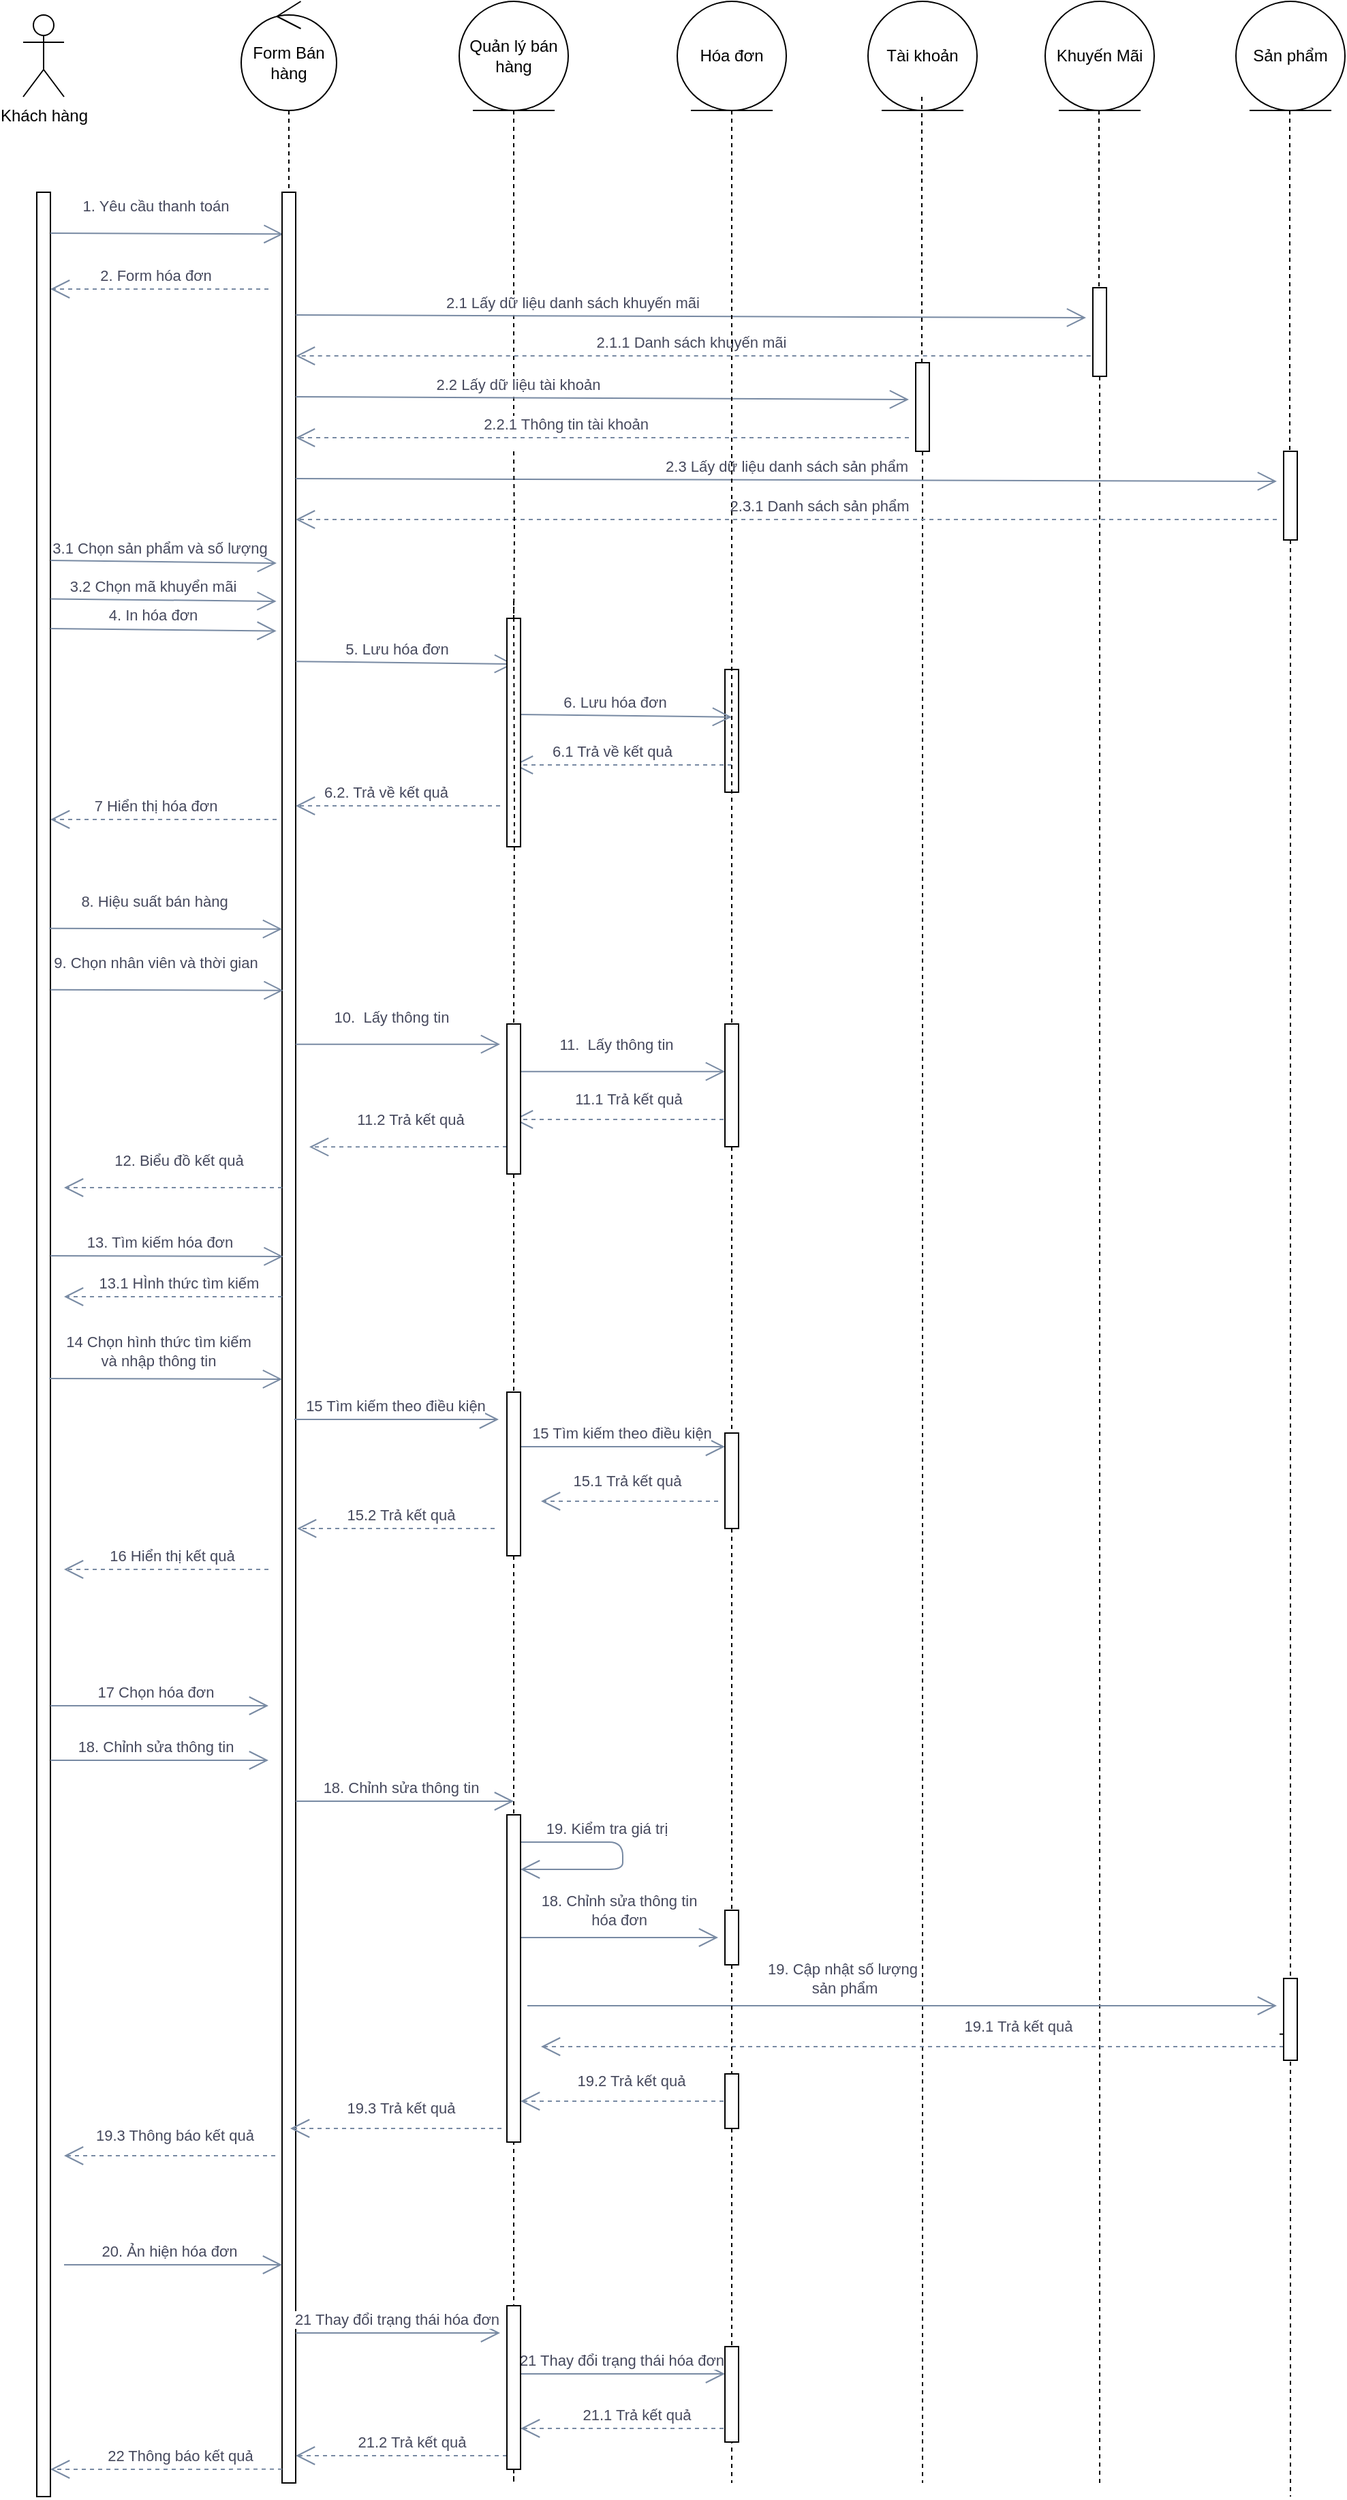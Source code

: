 <mxfile version="13.9.9" type="device"><diagram id="hi2qwzMu44u6_EJo7In6" name="Trang-1"><mxGraphModel dx="923" dy="426" grid="1" gridSize="10" guides="1" tooltips="1" connect="1" arrows="1" fold="1" page="1" pageScale="1" pageWidth="827" pageHeight="1169" math="0" shadow="0"><root><mxCell id="0"/><mxCell id="1" parent="0"/><mxCell id="gfVYsiPjLUf21q-Jl1v9-204" style="edgeStyle=orthogonalEdgeStyle;rounded=0;orthogonalLoop=1;jettySize=auto;html=1;dashed=1;endArrow=none;endFill=0;" parent="1" source="QQlUh_SUwAoSOgjU6JW6-116" edge="1"><mxGeometry relative="1" as="geometry"><mxPoint x="660" y="1880" as="targetPoint"/><mxPoint x="660" y="140" as="sourcePoint"/></mxGeometry></mxCell><mxCell id="gfVYsiPjLUf21q-Jl1v9-175" value="Khách hàng" style="shape=umlActor;verticalLabelPosition=bottom;verticalAlign=top;html=1;" parent="1" vertex="1"><mxGeometry x="140" y="70" width="30" height="60" as="geometry"/></mxCell><mxCell id="gfVYsiPjLUf21q-Jl1v9-176" value="Form Bán hàng" style="ellipse;shape=umlControl;whiteSpace=wrap;html=1;" parent="1" vertex="1"><mxGeometry x="300" y="60" width="70" height="80" as="geometry"/></mxCell><mxCell id="gfVYsiPjLUf21q-Jl1v9-177" value="Hóa đơn" style="ellipse;shape=umlEntity;whiteSpace=wrap;html=1;" parent="1" vertex="1"><mxGeometry x="620" y="60" width="80" height="80" as="geometry"/></mxCell><mxCell id="gfVYsiPjLUf21q-Jl1v9-183" style="edgeStyle=orthogonalEdgeStyle;rounded=0;orthogonalLoop=1;jettySize=auto;html=1;dashed=1;endArrow=none;endFill=0;" parent="1" edge="1"><mxGeometry relative="1" as="geometry"><mxPoint x="500" y="1550" as="targetPoint"/><mxPoint x="500" y="1810" as="sourcePoint"/><Array as="points"><mxPoint x="500" y="1880"/></Array></mxGeometry></mxCell><mxCell id="gfVYsiPjLUf21q-Jl1v9-178" value="Quản lý bán hàng" style="ellipse;shape=umlEntity;whiteSpace=wrap;html=1;" parent="1" vertex="1"><mxGeometry x="460" y="60" width="80" height="80" as="geometry"/></mxCell><mxCell id="gfVYsiPjLUf21q-Jl1v9-179" value="" style="html=1;points=[];perimeter=orthogonalPerimeter;" parent="1" vertex="1"><mxGeometry x="150" y="200" width="10" height="1690" as="geometry"/></mxCell><mxCell id="gfVYsiPjLUf21q-Jl1v9-185" value="" style="endArrow=open;endFill=1;endSize=12;html=1;strokeColor=#788AA3;fillColor=#B2C9AB;fontColor=#46495D;entryX=0.081;entryY=0.001;entryDx=0;entryDy=0;entryPerimeter=0;" parent="1" edge="1"><mxGeometry width="160" relative="1" as="geometry"><mxPoint x="160" y="230" as="sourcePoint"/><mxPoint x="330.81" y="230.69" as="targetPoint"/></mxGeometry></mxCell><mxCell id="gfVYsiPjLUf21q-Jl1v9-186" value="1. Yêu cầu thanh toán" style="edgeLabel;html=1;align=center;verticalAlign=middle;resizable=0;points=[];fontColor=#46495D;" parent="gfVYsiPjLUf21q-Jl1v9-185" vertex="1" connectable="0"><mxGeometry x="-0.384" y="-3" relative="1" as="geometry"><mxPoint x="24.17" y="-23" as="offset"/></mxGeometry></mxCell><mxCell id="gfVYsiPjLUf21q-Jl1v9-187" value="" style="html=1;points=[];perimeter=orthogonalPerimeter;" parent="1" vertex="1"><mxGeometry x="330" y="200" width="10" height="1680" as="geometry"/></mxCell><mxCell id="gfVYsiPjLUf21q-Jl1v9-188" style="edgeStyle=orthogonalEdgeStyle;rounded=0;orthogonalLoop=1;jettySize=auto;html=1;dashed=1;endArrow=none;endFill=0;" parent="1" source="gfVYsiPjLUf21q-Jl1v9-176" target="gfVYsiPjLUf21q-Jl1v9-187" edge="1"><mxGeometry relative="1" as="geometry"><mxPoint x="335" y="670" as="targetPoint"/><mxPoint x="335" y="140" as="sourcePoint"/></mxGeometry></mxCell><mxCell id="gfVYsiPjLUf21q-Jl1v9-196" style="edgeStyle=orthogonalEdgeStyle;rounded=0;orthogonalLoop=1;jettySize=auto;html=1;dashed=1;endArrow=none;endFill=0;" parent="1" source="gfVYsiPjLUf21q-Jl1v9-178" edge="1"><mxGeometry relative="1" as="geometry"><mxPoint x="500" y="375" as="targetPoint"/><mxPoint x="500" y="140" as="sourcePoint"/></mxGeometry></mxCell><mxCell id="gfVYsiPjLUf21q-Jl1v9-203" value="" style="html=1;points=[];perimeter=orthogonalPerimeter;" parent="1" vertex="1"><mxGeometry x="655" y="550" width="10" height="90" as="geometry"/></mxCell><mxCell id="oH4-0hyNph4GTOeG5NeX-1" value="" style="endArrow=open;endFill=1;endSize=12;html=1;strokeColor=#788AA3;fillColor=#B2C9AB;fontColor=#46495D;entryX=0.081;entryY=0.001;entryDx=0;entryDy=0;entryPerimeter=0;" parent="1" edge="1"><mxGeometry width="160" relative="1" as="geometry"><mxPoint x="159.19" y="739.85" as="sourcePoint"/><mxPoint x="330.0" y="740.34" as="targetPoint"/></mxGeometry></mxCell><mxCell id="oH4-0hyNph4GTOeG5NeX-2" value="8. Hiệu suất bán hàng" style="edgeLabel;html=1;align=center;verticalAlign=middle;resizable=0;points=[];fontColor=#46495D;" parent="oH4-0hyNph4GTOeG5NeX-1" vertex="1" connectable="0"><mxGeometry x="-0.384" y="-3" relative="1" as="geometry"><mxPoint x="24.17" y="-23" as="offset"/></mxGeometry></mxCell><mxCell id="oH4-0hyNph4GTOeG5NeX-3" value="" style="endArrow=open;endFill=1;endSize=12;html=1;strokeColor=#788AA3;fillColor=#B2C9AB;fontColor=#46495D;entryX=0.081;entryY=0.001;entryDx=0;entryDy=0;entryPerimeter=0;" parent="1" edge="1"><mxGeometry width="160" relative="1" as="geometry"><mxPoint x="160.0" y="784.85" as="sourcePoint"/><mxPoint x="330.81" y="785.34" as="targetPoint"/></mxGeometry></mxCell><mxCell id="oH4-0hyNph4GTOeG5NeX-4" value="9. Chọn nhân viên và thời gian" style="edgeLabel;html=1;align=center;verticalAlign=middle;resizable=0;points=[];fontColor=#46495D;" parent="oH4-0hyNph4GTOeG5NeX-3" vertex="1" connectable="0"><mxGeometry x="-0.384" y="-3" relative="1" as="geometry"><mxPoint x="24.17" y="-23" as="offset"/></mxGeometry></mxCell><mxCell id="oH4-0hyNph4GTOeG5NeX-5" value="" style="endArrow=open;endFill=1;endSize=12;html=1;strokeColor=#788AA3;fillColor=#B2C9AB;fontColor=#46495D;" parent="1" edge="1"><mxGeometry width="160" relative="1" as="geometry"><mxPoint x="340" y="824.85" as="sourcePoint"/><mxPoint x="490" y="824.85" as="targetPoint"/></mxGeometry></mxCell><mxCell id="oH4-0hyNph4GTOeG5NeX-6" value="10.&amp;nbsp; Lấy thông tin" style="edgeLabel;html=1;align=center;verticalAlign=middle;resizable=0;points=[];fontColor=#46495D;" parent="oH4-0hyNph4GTOeG5NeX-5" vertex="1" connectable="0"><mxGeometry x="-0.384" y="-3" relative="1" as="geometry"><mxPoint x="24.17" y="-23" as="offset"/></mxGeometry></mxCell><mxCell id="oH4-0hyNph4GTOeG5NeX-7" value="" style="endArrow=open;endFill=1;endSize=12;html=1;strokeColor=#788AA3;fillColor=#B2C9AB;fontColor=#46495D;" parent="1" edge="1"><mxGeometry width="160" relative="1" as="geometry"><mxPoint x="505" y="844.85" as="sourcePoint"/><mxPoint x="655" y="844.85" as="targetPoint"/></mxGeometry></mxCell><mxCell id="oH4-0hyNph4GTOeG5NeX-8" value="11.&amp;nbsp; Lấy thông tin" style="edgeLabel;html=1;align=center;verticalAlign=middle;resizable=0;points=[];fontColor=#46495D;" parent="oH4-0hyNph4GTOeG5NeX-7" vertex="1" connectable="0"><mxGeometry x="-0.384" y="-3" relative="1" as="geometry"><mxPoint x="24.17" y="-23" as="offset"/></mxGeometry></mxCell><mxCell id="oH4-0hyNph4GTOeG5NeX-9" value="" style="endArrow=open;endFill=1;endSize=12;html=1;strokeColor=#788AA3;fillColor=#B2C9AB;fontColor=#46495D;dashed=1;" parent="1" edge="1"><mxGeometry width="160" relative="1" as="geometry"><mxPoint x="660" y="880" as="sourcePoint"/><mxPoint x="500" y="880" as="targetPoint"/></mxGeometry></mxCell><mxCell id="oH4-0hyNph4GTOeG5NeX-10" value="11.1 Trả kết quả" style="edgeLabel;html=1;align=center;verticalAlign=middle;resizable=0;points=[];fontColor=#46495D;" parent="oH4-0hyNph4GTOeG5NeX-9" vertex="1" connectable="0"><mxGeometry x="-0.384" y="-3" relative="1" as="geometry"><mxPoint x="-27" y="-12" as="offset"/></mxGeometry></mxCell><mxCell id="oH4-0hyNph4GTOeG5NeX-11" value="" style="endArrow=open;endFill=1;endSize=12;html=1;strokeColor=#788AA3;fillColor=#B2C9AB;fontColor=#46495D;dashed=1;" parent="1" edge="1"><mxGeometry width="160" relative="1" as="geometry"><mxPoint x="495" y="900" as="sourcePoint"/><mxPoint x="350" y="900.15" as="targetPoint"/></mxGeometry></mxCell><mxCell id="oH4-0hyNph4GTOeG5NeX-12" value="11.2 Trả kết quả" style="edgeLabel;html=1;align=center;verticalAlign=middle;resizable=0;points=[];fontColor=#46495D;" parent="oH4-0hyNph4GTOeG5NeX-11" vertex="1" connectable="0"><mxGeometry x="-0.384" y="-3" relative="1" as="geometry"><mxPoint x="-27" y="-17" as="offset"/></mxGeometry></mxCell><mxCell id="oH4-0hyNph4GTOeG5NeX-14" value="" style="endArrow=open;endFill=1;endSize=12;html=1;strokeColor=#788AA3;fillColor=#B2C9AB;fontColor=#46495D;dashed=1;exitX=0;exitY=0.942;exitDx=0;exitDy=0;exitPerimeter=0;" parent="1" edge="1"><mxGeometry width="160" relative="1" as="geometry"><mxPoint x="330" y="930.0" as="sourcePoint"/><mxPoint x="170" y="930" as="targetPoint"/><Array as="points"><mxPoint x="280" y="930.02"/></Array></mxGeometry></mxCell><mxCell id="oH4-0hyNph4GTOeG5NeX-15" value="12. Biểu đồ kết quả" style="edgeLabel;html=1;align=center;verticalAlign=middle;resizable=0;points=[];fontColor=#46495D;" parent="oH4-0hyNph4GTOeG5NeX-14" vertex="1" connectable="0"><mxGeometry x="-0.384" y="-3" relative="1" as="geometry"><mxPoint x="-27" y="-17" as="offset"/></mxGeometry></mxCell><mxCell id="PfAWxtbqiG9H-N2F0jlv-1" value="Tài khoản" style="ellipse;shape=umlEntity;whiteSpace=wrap;html=1;" parent="1" vertex="1"><mxGeometry x="760" y="60" width="80" height="80" as="geometry"/></mxCell><mxCell id="PfAWxtbqiG9H-N2F0jlv-2" style="edgeStyle=orthogonalEdgeStyle;rounded=0;orthogonalLoop=1;jettySize=auto;html=1;dashed=1;endArrow=none;endFill=0;" parent="1" edge="1" source="QQlUh_SUwAoSOgjU6JW6-42"><mxGeometry relative="1" as="geometry"><mxPoint x="800" y="1880" as="targetPoint"/><mxPoint x="799.5" y="130" as="sourcePoint"/></mxGeometry></mxCell><mxCell id="QQlUh_SUwAoSOgjU6JW6-3" value="" style="endArrow=open;endFill=1;endSize=12;html=1;strokeColor=#788AA3;fillColor=#B2C9AB;fontColor=#46495D;dashed=1;" edge="1" parent="1"><mxGeometry width="160" relative="1" as="geometry"><mxPoint x="320" y="271" as="sourcePoint"/><mxPoint x="160" y="271" as="targetPoint"/></mxGeometry></mxCell><mxCell id="QQlUh_SUwAoSOgjU6JW6-4" value="2. Form hóa đơn" style="edgeLabel;html=1;align=center;verticalAlign=middle;resizable=0;points=[];fontColor=#46495D;" vertex="1" connectable="0" parent="QQlUh_SUwAoSOgjU6JW6-3"><mxGeometry x="-0.384" y="-3" relative="1" as="geometry"><mxPoint x="-34.15" y="-7.31" as="offset"/></mxGeometry></mxCell><mxCell id="QQlUh_SUwAoSOgjU6JW6-5" value="" style="endArrow=open;endFill=1;endSize=12;html=1;strokeColor=#788AA3;fillColor=#B2C9AB;fontColor=#46495D;" edge="1" parent="1"><mxGeometry width="160" relative="1" as="geometry"><mxPoint x="160" y="470" as="sourcePoint"/><mxPoint x="326" y="472" as="targetPoint"/></mxGeometry></mxCell><mxCell id="QQlUh_SUwAoSOgjU6JW6-6" value="3.1 Chọn sản phẩm và số lượng" style="edgeLabel;html=1;align=center;verticalAlign=middle;resizable=0;points=[];fontColor=#46495D;" vertex="1" connectable="0" parent="QQlUh_SUwAoSOgjU6JW6-5"><mxGeometry x="-0.384" y="-3" relative="1" as="geometry"><mxPoint x="29.2" y="-13.31" as="offset"/></mxGeometry></mxCell><mxCell id="QQlUh_SUwAoSOgjU6JW6-7" value="" style="endArrow=open;endFill=1;endSize=12;html=1;strokeColor=#788AA3;fillColor=#B2C9AB;fontColor=#46495D;entryX=-0.417;entryY=0.162;entryDx=0;entryDy=0;entryPerimeter=0;" edge="1" parent="1"><mxGeometry width="160" relative="1" as="geometry"><mxPoint x="160" y="498.22" as="sourcePoint"/><mxPoint x="325.83" y="500.0" as="targetPoint"/></mxGeometry></mxCell><mxCell id="QQlUh_SUwAoSOgjU6JW6-8" value="3.2 Chọn mã khuyển mãi" style="edgeLabel;html=1;align=center;verticalAlign=middle;resizable=0;points=[];fontColor=#46495D;" vertex="1" connectable="0" parent="QQlUh_SUwAoSOgjU6JW6-7"><mxGeometry x="-0.384" y="-3" relative="1" as="geometry"><mxPoint x="24.17" y="-13.31" as="offset"/></mxGeometry></mxCell><mxCell id="QQlUh_SUwAoSOgjU6JW6-11" value="Khuyến Mãi" style="ellipse;shape=umlEntity;whiteSpace=wrap;html=1;" vertex="1" parent="1"><mxGeometry x="890" y="60" width="80" height="80" as="geometry"/></mxCell><mxCell id="QQlUh_SUwAoSOgjU6JW6-12" style="edgeStyle=orthogonalEdgeStyle;rounded=0;orthogonalLoop=1;jettySize=auto;html=1;dashed=1;endArrow=none;endFill=0;" edge="1" parent="1" source="QQlUh_SUwAoSOgjU6JW6-46"><mxGeometry relative="1" as="geometry"><mxPoint x="930" y="1880" as="targetPoint"/><mxPoint x="929.5" y="140" as="sourcePoint"/><Array as="points"><mxPoint x="930" y="1562"/></Array></mxGeometry></mxCell><mxCell id="QQlUh_SUwAoSOgjU6JW6-15" value="" style="endArrow=open;endFill=1;endSize=12;html=1;strokeColor=#788AA3;fillColor=#B2C9AB;fontColor=#46495D;" edge="1" parent="1"><mxGeometry width="160" relative="1" as="geometry"><mxPoint x="340" y="290" as="sourcePoint"/><mxPoint x="920" y="292" as="targetPoint"/></mxGeometry></mxCell><mxCell id="QQlUh_SUwAoSOgjU6JW6-16" value="2.1 Lấy dữ liệu danh sách khuyến mãi" style="edgeLabel;html=1;align=center;verticalAlign=middle;resizable=0;points=[];fontColor=#46495D;" vertex="1" connectable="0" parent="QQlUh_SUwAoSOgjU6JW6-15"><mxGeometry x="-0.384" y="-3" relative="1" as="geometry"><mxPoint x="24.17" y="-13.31" as="offset"/></mxGeometry></mxCell><mxCell id="QQlUh_SUwAoSOgjU6JW6-17" value="" style="endArrow=open;endFill=1;endSize=12;html=1;strokeColor=#788AA3;fillColor=#B2C9AB;fontColor=#46495D;" edge="1" parent="1"><mxGeometry width="160" relative="1" as="geometry"><mxPoint x="340" y="350" as="sourcePoint"/><mxPoint x="790" y="352" as="targetPoint"/></mxGeometry></mxCell><mxCell id="QQlUh_SUwAoSOgjU6JW6-18" value="2.2 Lấy dữ liệu tài khoản" style="edgeLabel;html=1;align=center;verticalAlign=middle;resizable=0;points=[];fontColor=#46495D;" vertex="1" connectable="0" parent="QQlUh_SUwAoSOgjU6JW6-17"><mxGeometry x="-0.384" y="-3" relative="1" as="geometry"><mxPoint x="24.17" y="-13.31" as="offset"/></mxGeometry></mxCell><mxCell id="QQlUh_SUwAoSOgjU6JW6-20" value="" style="endArrow=open;endFill=1;endSize=12;html=1;strokeColor=#788AA3;fillColor=#B2C9AB;fontColor=#46495D;dashed=1;" edge="1" parent="1"><mxGeometry width="160" relative="1" as="geometry"><mxPoint x="923.333" y="320" as="sourcePoint"/><mxPoint x="340" y="320" as="targetPoint"/></mxGeometry></mxCell><mxCell id="QQlUh_SUwAoSOgjU6JW6-21" value="2.1.1 Danh sách khuyến mãi" style="edgeLabel;html=1;align=center;verticalAlign=middle;resizable=0;points=[];fontColor=#46495D;" vertex="1" connectable="0" parent="QQlUh_SUwAoSOgjU6JW6-20"><mxGeometry x="-0.384" y="-3" relative="1" as="geometry"><mxPoint x="-114.17" y="-7.31" as="offset"/></mxGeometry></mxCell><mxCell id="QQlUh_SUwAoSOgjU6JW6-22" value="" style="endArrow=open;endFill=1;endSize=12;html=1;strokeColor=#788AA3;fillColor=#B2C9AB;fontColor=#46495D;dashed=1;" edge="1" parent="1"><mxGeometry width="160" relative="1" as="geometry"><mxPoint x="790" y="380" as="sourcePoint"/><mxPoint x="340" y="380" as="targetPoint"/></mxGeometry></mxCell><mxCell id="QQlUh_SUwAoSOgjU6JW6-23" value="2.2.1 Thông tin tài khoản" style="edgeLabel;html=1;align=center;verticalAlign=middle;resizable=0;points=[];fontColor=#46495D;" vertex="1" connectable="0" parent="QQlUh_SUwAoSOgjU6JW6-22"><mxGeometry x="-0.384" y="-3" relative="1" as="geometry"><mxPoint x="-114.17" y="-7.31" as="offset"/></mxGeometry></mxCell><mxCell id="QQlUh_SUwAoSOgjU6JW6-24" value="Sản phẩm" style="ellipse;shape=umlEntity;whiteSpace=wrap;html=1;" vertex="1" parent="1"><mxGeometry x="1030" y="60" width="80" height="80" as="geometry"/></mxCell><mxCell id="QQlUh_SUwAoSOgjU6JW6-25" style="edgeStyle=orthogonalEdgeStyle;rounded=0;orthogonalLoop=1;jettySize=auto;html=1;dashed=1;endArrow=none;endFill=0;" edge="1" parent="1" source="QQlUh_SUwAoSOgjU6JW6-103"><mxGeometry relative="1" as="geometry"><mxPoint x="1060" y="1550.833" as="targetPoint"/><mxPoint x="1069.5" y="140" as="sourcePoint"/><Array as="points"><mxPoint x="1070" y="1551"/></Array></mxGeometry></mxCell><mxCell id="QQlUh_SUwAoSOgjU6JW6-26" value="" style="endArrow=open;endFill=1;endSize=12;html=1;strokeColor=#788AA3;fillColor=#B2C9AB;fontColor=#46495D;" edge="1" parent="1"><mxGeometry width="160" relative="1" as="geometry"><mxPoint x="340" y="410" as="sourcePoint"/><mxPoint x="1060" y="412" as="targetPoint"/></mxGeometry></mxCell><mxCell id="QQlUh_SUwAoSOgjU6JW6-27" value="2.3 Lấy dữ liệu danh sách sản phẩm" style="edgeLabel;html=1;align=center;verticalAlign=middle;resizable=0;points=[];fontColor=#46495D;" vertex="1" connectable="0" parent="QQlUh_SUwAoSOgjU6JW6-26"><mxGeometry x="-0.384" y="-3" relative="1" as="geometry"><mxPoint x="138.01" y="-13.31" as="offset"/></mxGeometry></mxCell><mxCell id="QQlUh_SUwAoSOgjU6JW6-28" value="" style="endArrow=open;endFill=1;endSize=12;html=1;strokeColor=#788AA3;fillColor=#B2C9AB;fontColor=#46495D;dashed=1;" edge="1" parent="1"><mxGeometry width="160" relative="1" as="geometry"><mxPoint x="1060" y="440" as="sourcePoint"/><mxPoint x="340" y="440" as="targetPoint"/></mxGeometry></mxCell><mxCell id="QQlUh_SUwAoSOgjU6JW6-29" value="2.3.1 Danh sách sản phẩm" style="edgeLabel;html=1;align=center;verticalAlign=middle;resizable=0;points=[];fontColor=#46495D;" vertex="1" connectable="0" parent="QQlUh_SUwAoSOgjU6JW6-28"><mxGeometry x="-0.384" y="-3" relative="1" as="geometry"><mxPoint x="-114.17" y="-7.31" as="offset"/></mxGeometry></mxCell><mxCell id="QQlUh_SUwAoSOgjU6JW6-36" value="" style="endArrow=open;endFill=1;endSize=12;html=1;strokeColor=#788AA3;fillColor=#B2C9AB;fontColor=#46495D;entryX=-0.417;entryY=0.162;entryDx=0;entryDy=0;entryPerimeter=0;" edge="1" parent="1"><mxGeometry width="160" relative="1" as="geometry"><mxPoint x="160" y="520" as="sourcePoint"/><mxPoint x="325.83" y="521.78" as="targetPoint"/></mxGeometry></mxCell><mxCell id="QQlUh_SUwAoSOgjU6JW6-37" value="4. In hóa đơn" style="edgeLabel;html=1;align=center;verticalAlign=middle;resizable=0;points=[];fontColor=#46495D;" vertex="1" connectable="0" parent="QQlUh_SUwAoSOgjU6JW6-36"><mxGeometry x="-0.384" y="-3" relative="1" as="geometry"><mxPoint x="24.17" y="-13.31" as="offset"/></mxGeometry></mxCell><mxCell id="QQlUh_SUwAoSOgjU6JW6-38" value="" style="endArrow=open;endFill=1;endSize=12;html=1;strokeColor=#788AA3;fillColor=#B2C9AB;fontColor=#46495D;" edge="1" parent="1"><mxGeometry width="160" relative="1" as="geometry"><mxPoint x="340" y="544.11" as="sourcePoint"/><mxPoint x="500" y="546" as="targetPoint"/></mxGeometry></mxCell><mxCell id="QQlUh_SUwAoSOgjU6JW6-39" value="5. Lưu hóa đơn" style="edgeLabel;html=1;align=center;verticalAlign=middle;resizable=0;points=[];fontColor=#46495D;" vertex="1" connectable="0" parent="QQlUh_SUwAoSOgjU6JW6-38"><mxGeometry x="-0.384" y="-3" relative="1" as="geometry"><mxPoint x="24.17" y="-13.31" as="offset"/></mxGeometry></mxCell><mxCell id="QQlUh_SUwAoSOgjU6JW6-40" value="" style="endArrow=open;endFill=1;endSize=12;html=1;strokeColor=#788AA3;fillColor=#B2C9AB;fontColor=#46495D;" edge="1" parent="1"><mxGeometry width="160" relative="1" as="geometry"><mxPoint x="500" y="583" as="sourcePoint"/><mxPoint x="660" y="584.89" as="targetPoint"/></mxGeometry></mxCell><mxCell id="QQlUh_SUwAoSOgjU6JW6-41" value="6. Lưu hóa đơn" style="edgeLabel;html=1;align=center;verticalAlign=middle;resizable=0;points=[];fontColor=#46495D;" vertex="1" connectable="0" parent="QQlUh_SUwAoSOgjU6JW6-40"><mxGeometry x="-0.384" y="-3" relative="1" as="geometry"><mxPoint x="24.17" y="-13.31" as="offset"/></mxGeometry></mxCell><mxCell id="QQlUh_SUwAoSOgjU6JW6-43" value="" style="html=1;points=[];perimeter=orthogonalPerimeter;" vertex="1" parent="1"><mxGeometry x="1065" y="390" width="10" height="65" as="geometry"/></mxCell><mxCell id="QQlUh_SUwAoSOgjU6JW6-44" style="edgeStyle=orthogonalEdgeStyle;rounded=0;orthogonalLoop=1;jettySize=auto;html=1;dashed=1;endArrow=none;endFill=0;" edge="1" parent="1" target="QQlUh_SUwAoSOgjU6JW6-43"><mxGeometry relative="1" as="geometry"><mxPoint x="1069.5" y="880" as="targetPoint"/><mxPoint x="1069.5" y="140" as="sourcePoint"/></mxGeometry></mxCell><mxCell id="QQlUh_SUwAoSOgjU6JW6-46" value="" style="html=1;points=[];perimeter=orthogonalPerimeter;" vertex="1" parent="1"><mxGeometry x="925" y="270" width="10" height="65" as="geometry"/></mxCell><mxCell id="QQlUh_SUwAoSOgjU6JW6-47" style="edgeStyle=orthogonalEdgeStyle;rounded=0;orthogonalLoop=1;jettySize=auto;html=1;dashed=1;endArrow=none;endFill=0;" edge="1" parent="1" target="QQlUh_SUwAoSOgjU6JW6-46"><mxGeometry relative="1" as="geometry"><mxPoint x="929.5" y="880" as="targetPoint"/><mxPoint x="929.5" y="140" as="sourcePoint"/></mxGeometry></mxCell><mxCell id="QQlUh_SUwAoSOgjU6JW6-42" value="" style="html=1;points=[];perimeter=orthogonalPerimeter;" vertex="1" parent="1"><mxGeometry x="795" y="325" width="10" height="65" as="geometry"/></mxCell><mxCell id="QQlUh_SUwAoSOgjU6JW6-48" style="edgeStyle=orthogonalEdgeStyle;rounded=0;orthogonalLoop=1;jettySize=auto;html=1;dashed=1;endArrow=none;endFill=0;" edge="1" parent="1" target="QQlUh_SUwAoSOgjU6JW6-42"><mxGeometry relative="1" as="geometry"><mxPoint x="799.5" y="870" as="targetPoint"/><mxPoint x="799.5" y="130" as="sourcePoint"/></mxGeometry></mxCell><mxCell id="QQlUh_SUwAoSOgjU6JW6-51" value="" style="endArrow=open;endFill=1;endSize=12;html=1;strokeColor=#788AA3;fillColor=#B2C9AB;fontColor=#46495D;dashed=1;" edge="1" parent="1"><mxGeometry width="160" relative="1" as="geometry"><mxPoint x="660" y="620" as="sourcePoint"/><mxPoint x="500" y="620" as="targetPoint"/></mxGeometry></mxCell><mxCell id="QQlUh_SUwAoSOgjU6JW6-52" value="6.1 Trả về kết quả" style="edgeLabel;html=1;align=center;verticalAlign=middle;resizable=0;points=[];fontColor=#46495D;" vertex="1" connectable="0" parent="QQlUh_SUwAoSOgjU6JW6-51"><mxGeometry x="-0.384" y="-3" relative="1" as="geometry"><mxPoint x="-38.33" y="-7.31" as="offset"/></mxGeometry></mxCell><mxCell id="QQlUh_SUwAoSOgjU6JW6-53" value="" style="html=1;points=[];perimeter=orthogonalPerimeter;" vertex="1" parent="1"><mxGeometry x="495" y="512.5" width="10" height="167.5" as="geometry"/></mxCell><mxCell id="QQlUh_SUwAoSOgjU6JW6-54" style="edgeStyle=orthogonalEdgeStyle;rounded=0;orthogonalLoop=1;jettySize=auto;html=1;dashed=1;endArrow=none;endFill=0;" edge="1" parent="1" target="QQlUh_SUwAoSOgjU6JW6-53"><mxGeometry relative="1" as="geometry"><mxPoint x="500" y="880" as="targetPoint"/><mxPoint x="500" y="390" as="sourcePoint"/></mxGeometry></mxCell><mxCell id="QQlUh_SUwAoSOgjU6JW6-55" value="" style="endArrow=open;endFill=1;endSize=12;html=1;strokeColor=#788AA3;fillColor=#B2C9AB;fontColor=#46495D;dashed=1;" edge="1" parent="1"><mxGeometry width="160" relative="1" as="geometry"><mxPoint x="490" y="650" as="sourcePoint"/><mxPoint x="340" y="650" as="targetPoint"/></mxGeometry></mxCell><mxCell id="QQlUh_SUwAoSOgjU6JW6-56" value="6.2. Trả về kết quả" style="edgeLabel;html=1;align=center;verticalAlign=middle;resizable=0;points=[];fontColor=#46495D;" vertex="1" connectable="0" parent="QQlUh_SUwAoSOgjU6JW6-55"><mxGeometry x="-0.384" y="-3" relative="1" as="geometry"><mxPoint x="-38.33" y="-7.31" as="offset"/></mxGeometry></mxCell><mxCell id="QQlUh_SUwAoSOgjU6JW6-59" value="" style="endArrow=open;endFill=1;endSize=12;html=1;strokeColor=#788AA3;fillColor=#B2C9AB;fontColor=#46495D;dashed=1;" edge="1" parent="1"><mxGeometry width="160" relative="1" as="geometry"><mxPoint x="326" y="660" as="sourcePoint"/><mxPoint x="160" y="660" as="targetPoint"/></mxGeometry></mxCell><mxCell id="QQlUh_SUwAoSOgjU6JW6-60" value="7 Hiển thị hóa đơn" style="edgeLabel;html=1;align=center;verticalAlign=middle;resizable=0;points=[];fontColor=#46495D;" vertex="1" connectable="0" parent="QQlUh_SUwAoSOgjU6JW6-59"><mxGeometry x="-0.384" y="-3" relative="1" as="geometry"><mxPoint x="-38.33" y="-7.31" as="offset"/></mxGeometry></mxCell><mxCell id="QQlUh_SUwAoSOgjU6JW6-65" value="" style="html=1;points=[];perimeter=orthogonalPerimeter;" vertex="1" parent="1"><mxGeometry x="655" y="810" width="10" height="90" as="geometry"/></mxCell><mxCell id="QQlUh_SUwAoSOgjU6JW6-66" style="edgeStyle=orthogonalEdgeStyle;rounded=0;orthogonalLoop=1;jettySize=auto;html=1;dashed=1;endArrow=none;endFill=0;" edge="1" parent="1" source="gfVYsiPjLUf21q-Jl1v9-177" target="QQlUh_SUwAoSOgjU6JW6-65"><mxGeometry relative="1" as="geometry"><mxPoint x="660" y="1080" as="targetPoint"/><mxPoint x="660" y="140" as="sourcePoint"/></mxGeometry></mxCell><mxCell id="QQlUh_SUwAoSOgjU6JW6-67" value="" style="html=1;points=[];perimeter=orthogonalPerimeter;" vertex="1" parent="1"><mxGeometry x="495" y="810" width="10" height="110" as="geometry"/></mxCell><mxCell id="QQlUh_SUwAoSOgjU6JW6-68" style="edgeStyle=orthogonalEdgeStyle;rounded=0;orthogonalLoop=1;jettySize=auto;html=1;dashed=1;endArrow=none;endFill=0;" edge="1" parent="1" target="QQlUh_SUwAoSOgjU6JW6-67"><mxGeometry relative="1" as="geometry"><mxPoint x="500" y="1080" as="targetPoint"/><mxPoint x="500" y="500" as="sourcePoint"/></mxGeometry></mxCell><mxCell id="QQlUh_SUwAoSOgjU6JW6-69" value="" style="endArrow=open;endFill=1;endSize=12;html=1;strokeColor=#788AA3;fillColor=#B2C9AB;fontColor=#46495D;entryX=0.081;entryY=0.001;entryDx=0;entryDy=0;entryPerimeter=0;" edge="1" parent="1"><mxGeometry width="160" relative="1" as="geometry"><mxPoint x="160.0" y="980.0" as="sourcePoint"/><mxPoint x="330.81" y="980.49" as="targetPoint"/></mxGeometry></mxCell><mxCell id="QQlUh_SUwAoSOgjU6JW6-70" value="13. Tìm kiếm hóa đơn" style="edgeLabel;html=1;align=center;verticalAlign=middle;resizable=0;points=[];fontColor=#46495D;" vertex="1" connectable="0" parent="QQlUh_SUwAoSOgjU6JW6-69"><mxGeometry x="-0.384" y="-3" relative="1" as="geometry"><mxPoint x="27.51" y="-13.15" as="offset"/></mxGeometry></mxCell><mxCell id="QQlUh_SUwAoSOgjU6JW6-71" value="" style="endArrow=open;endFill=1;endSize=12;html=1;strokeColor=#788AA3;fillColor=#B2C9AB;fontColor=#46495D;dashed=1;exitX=0;exitY=0.942;exitDx=0;exitDy=0;exitPerimeter=0;" edge="1" parent="1"><mxGeometry width="160" relative="1" as="geometry"><mxPoint x="330" y="1010" as="sourcePoint"/><mxPoint x="170" y="1010" as="targetPoint"/><Array as="points"><mxPoint x="280" y="1010.02"/></Array></mxGeometry></mxCell><mxCell id="QQlUh_SUwAoSOgjU6JW6-72" value="13.1 HÌnh thức tìm kiếm" style="edgeLabel;html=1;align=center;verticalAlign=middle;resizable=0;points=[];fontColor=#46495D;" vertex="1" connectable="0" parent="QQlUh_SUwAoSOgjU6JW6-71"><mxGeometry x="-0.384" y="-3" relative="1" as="geometry"><mxPoint x="-27" y="-7.02" as="offset"/></mxGeometry></mxCell><mxCell id="QQlUh_SUwAoSOgjU6JW6-73" value="" style="endArrow=open;endFill=1;endSize=12;html=1;strokeColor=#788AA3;fillColor=#B2C9AB;fontColor=#46495D;entryX=0.081;entryY=0.001;entryDx=0;entryDy=0;entryPerimeter=0;" edge="1" parent="1"><mxGeometry width="160" relative="1" as="geometry"><mxPoint x="159.19" y="1070" as="sourcePoint"/><mxPoint x="330.0" y="1070.49" as="targetPoint"/></mxGeometry></mxCell><mxCell id="QQlUh_SUwAoSOgjU6JW6-74" value="14 Chọn hình thức tìm kiếm&lt;br&gt;và nhập thông tin" style="edgeLabel;html=1;align=center;verticalAlign=middle;resizable=0;points=[];fontColor=#46495D;" vertex="1" connectable="0" parent="QQlUh_SUwAoSOgjU6JW6-73"><mxGeometry x="-0.384" y="-3" relative="1" as="geometry"><mxPoint x="27.51" y="-23.15" as="offset"/></mxGeometry></mxCell><mxCell id="QQlUh_SUwAoSOgjU6JW6-75" value="" style="endArrow=open;endFill=1;endSize=12;html=1;strokeColor=#788AA3;fillColor=#B2C9AB;fontColor=#46495D;" edge="1" parent="1"><mxGeometry width="160" relative="1" as="geometry"><mxPoint x="339.0" y="1100" as="sourcePoint"/><mxPoint x="489" y="1100" as="targetPoint"/></mxGeometry></mxCell><mxCell id="QQlUh_SUwAoSOgjU6JW6-76" value="15 Tìm kiếm theo điều kiện" style="edgeLabel;html=1;align=center;verticalAlign=middle;resizable=0;points=[];fontColor=#46495D;" vertex="1" connectable="0" parent="QQlUh_SUwAoSOgjU6JW6-75"><mxGeometry x="-0.384" y="-3" relative="1" as="geometry"><mxPoint x="28.17" y="-13.0" as="offset"/></mxGeometry></mxCell><mxCell id="QQlUh_SUwAoSOgjU6JW6-77" value="" style="endArrow=open;endFill=1;endSize=12;html=1;strokeColor=#788AA3;fillColor=#B2C9AB;fontColor=#46495D;" edge="1" parent="1"><mxGeometry width="160" relative="1" as="geometry"><mxPoint x="505" y="1120" as="sourcePoint"/><mxPoint x="655" y="1120" as="targetPoint"/></mxGeometry></mxCell><mxCell id="QQlUh_SUwAoSOgjU6JW6-78" value="15 Tìm kiếm theo điều kiện" style="edgeLabel;html=1;align=center;verticalAlign=middle;resizable=0;points=[];fontColor=#46495D;" vertex="1" connectable="0" parent="QQlUh_SUwAoSOgjU6JW6-77"><mxGeometry x="-0.384" y="-3" relative="1" as="geometry"><mxPoint x="28.17" y="-13.0" as="offset"/></mxGeometry></mxCell><mxCell id="QQlUh_SUwAoSOgjU6JW6-79" value="" style="endArrow=open;endFill=1;endSize=12;html=1;strokeColor=#788AA3;fillColor=#B2C9AB;fontColor=#46495D;dashed=1;" edge="1" parent="1"><mxGeometry width="160" relative="1" as="geometry"><mxPoint x="650" y="1160" as="sourcePoint"/><mxPoint x="520" y="1160" as="targetPoint"/></mxGeometry></mxCell><mxCell id="QQlUh_SUwAoSOgjU6JW6-80" value="15.1 Trả kết quả" style="edgeLabel;html=1;align=center;verticalAlign=middle;resizable=0;points=[];fontColor=#46495D;" vertex="1" connectable="0" parent="QQlUh_SUwAoSOgjU6JW6-79"><mxGeometry x="-0.384" y="-3" relative="1" as="geometry"><mxPoint x="-27" y="-12" as="offset"/></mxGeometry></mxCell><mxCell id="QQlUh_SUwAoSOgjU6JW6-83" value="" style="endArrow=open;endFill=1;endSize=12;html=1;strokeColor=#788AA3;fillColor=#B2C9AB;fontColor=#46495D;dashed=1;" edge="1" parent="1"><mxGeometry width="160" relative="1" as="geometry"><mxPoint x="486" y="1180" as="sourcePoint"/><mxPoint x="341" y="1180" as="targetPoint"/></mxGeometry></mxCell><mxCell id="QQlUh_SUwAoSOgjU6JW6-84" value="15.2 Trả kết quả" style="edgeLabel;html=1;align=center;verticalAlign=middle;resizable=0;points=[];fontColor=#46495D;" vertex="1" connectable="0" parent="QQlUh_SUwAoSOgjU6JW6-83"><mxGeometry x="-0.384" y="-3" relative="1" as="geometry"><mxPoint x="-25" y="-7" as="offset"/></mxGeometry></mxCell><mxCell id="QQlUh_SUwAoSOgjU6JW6-85" value="" style="endArrow=open;endFill=1;endSize=12;html=1;strokeColor=#788AA3;fillColor=#B2C9AB;fontColor=#46495D;dashed=1;" edge="1" parent="1"><mxGeometry width="160" relative="1" as="geometry"><mxPoint x="320" y="1210" as="sourcePoint"/><mxPoint x="170" y="1210" as="targetPoint"/></mxGeometry></mxCell><mxCell id="QQlUh_SUwAoSOgjU6JW6-86" value="16 Hiển thị kết quả" style="edgeLabel;html=1;align=center;verticalAlign=middle;resizable=0;points=[];fontColor=#46495D;" vertex="1" connectable="0" parent="QQlUh_SUwAoSOgjU6JW6-85"><mxGeometry x="-0.384" y="-3" relative="1" as="geometry"><mxPoint x="-25" y="-7" as="offset"/></mxGeometry></mxCell><mxCell id="QQlUh_SUwAoSOgjU6JW6-87" value="" style="html=1;points=[];perimeter=orthogonalPerimeter;" vertex="1" parent="1"><mxGeometry x="655" y="1110" width="10" height="70" as="geometry"/></mxCell><mxCell id="QQlUh_SUwAoSOgjU6JW6-88" style="edgeStyle=orthogonalEdgeStyle;rounded=0;orthogonalLoop=1;jettySize=auto;html=1;dashed=1;endArrow=none;endFill=0;" edge="1" parent="1" source="QQlUh_SUwAoSOgjU6JW6-65" target="QQlUh_SUwAoSOgjU6JW6-87"><mxGeometry relative="1" as="geometry"><mxPoint x="660" y="1270" as="targetPoint"/><mxPoint x="660" y="900" as="sourcePoint"/></mxGeometry></mxCell><mxCell id="QQlUh_SUwAoSOgjU6JW6-89" value="" style="html=1;points=[];perimeter=orthogonalPerimeter;" vertex="1" parent="1"><mxGeometry x="495" y="1080" width="10" height="120" as="geometry"/></mxCell><mxCell id="QQlUh_SUwAoSOgjU6JW6-90" style="edgeStyle=orthogonalEdgeStyle;rounded=0;orthogonalLoop=1;jettySize=auto;html=1;dashed=1;endArrow=none;endFill=0;" edge="1" parent="1" source="QQlUh_SUwAoSOgjU6JW6-67" target="QQlUh_SUwAoSOgjU6JW6-89"><mxGeometry relative="1" as="geometry"><mxPoint x="500" y="1280" as="targetPoint"/><mxPoint x="500" y="920" as="sourcePoint"/></mxGeometry></mxCell><mxCell id="QQlUh_SUwAoSOgjU6JW6-91" value="" style="endArrow=open;endFill=1;endSize=12;html=1;strokeColor=#788AA3;fillColor=#B2C9AB;fontColor=#46495D;" edge="1" parent="1"><mxGeometry width="160" relative="1" as="geometry"><mxPoint x="160" y="1310" as="sourcePoint"/><mxPoint x="320" y="1310" as="targetPoint"/></mxGeometry></mxCell><mxCell id="QQlUh_SUwAoSOgjU6JW6-92" value="17 Chọn hóa đơn" style="edgeLabel;html=1;align=center;verticalAlign=middle;resizable=0;points=[];fontColor=#46495D;" vertex="1" connectable="0" parent="QQlUh_SUwAoSOgjU6JW6-91"><mxGeometry x="-0.384" y="-3" relative="1" as="geometry"><mxPoint x="27.51" y="-13.15" as="offset"/></mxGeometry></mxCell><mxCell id="QQlUh_SUwAoSOgjU6JW6-93" value="" style="endArrow=open;endFill=1;endSize=12;html=1;strokeColor=#788AA3;fillColor=#B2C9AB;fontColor=#46495D;" edge="1" parent="1"><mxGeometry width="160" relative="1" as="geometry"><mxPoint x="160" y="1350" as="sourcePoint"/><mxPoint x="320" y="1350" as="targetPoint"/></mxGeometry></mxCell><mxCell id="QQlUh_SUwAoSOgjU6JW6-94" value="18. Chỉnh sửa thông tin" style="edgeLabel;html=1;align=center;verticalAlign=middle;resizable=0;points=[];fontColor=#46495D;" vertex="1" connectable="0" parent="QQlUh_SUwAoSOgjU6JW6-93"><mxGeometry x="-0.384" y="-3" relative="1" as="geometry"><mxPoint x="27.51" y="-13.15" as="offset"/></mxGeometry></mxCell><mxCell id="QQlUh_SUwAoSOgjU6JW6-95" value="" style="endArrow=open;endFill=1;endSize=12;html=1;strokeColor=#788AA3;fillColor=#B2C9AB;fontColor=#46495D;" edge="1" parent="1"><mxGeometry width="160" relative="1" as="geometry"><mxPoint x="340" y="1380" as="sourcePoint"/><mxPoint x="500" y="1380" as="targetPoint"/></mxGeometry></mxCell><mxCell id="QQlUh_SUwAoSOgjU6JW6-96" value="18. Chỉnh sửa thông tin" style="edgeLabel;html=1;align=center;verticalAlign=middle;resizable=0;points=[];fontColor=#46495D;" vertex="1" connectable="0" parent="QQlUh_SUwAoSOgjU6JW6-95"><mxGeometry x="-0.384" y="-3" relative="1" as="geometry"><mxPoint x="27.51" y="-13.15" as="offset"/></mxGeometry></mxCell><mxCell id="QQlUh_SUwAoSOgjU6JW6-97" value="" style="endArrow=open;endFill=1;endSize=12;html=1;strokeColor=#788AA3;fillColor=#B2C9AB;fontColor=#46495D;" edge="1" parent="1"><mxGeometry width="160" relative="1" as="geometry"><mxPoint x="505" y="1410" as="sourcePoint"/><mxPoint x="505" y="1430" as="targetPoint"/><Array as="points"><mxPoint x="580" y="1410"/><mxPoint x="580" y="1430"/></Array></mxGeometry></mxCell><mxCell id="QQlUh_SUwAoSOgjU6JW6-98" value="19. Kiểm tra giá trị" style="edgeLabel;html=1;align=center;verticalAlign=middle;resizable=0;points=[];fontColor=#46495D;" vertex="1" connectable="0" parent="QQlUh_SUwAoSOgjU6JW6-97"><mxGeometry x="-0.384" y="-3" relative="1" as="geometry"><mxPoint x="10" y="-13.15" as="offset"/></mxGeometry></mxCell><mxCell id="QQlUh_SUwAoSOgjU6JW6-99" value="" style="endArrow=open;endFill=1;endSize=12;html=1;strokeColor=#788AA3;fillColor=#B2C9AB;fontColor=#46495D;" edge="1" parent="1"><mxGeometry width="160" relative="1" as="geometry"><mxPoint x="505" y="1480" as="sourcePoint"/><mxPoint x="650" y="1480" as="targetPoint"/></mxGeometry></mxCell><mxCell id="QQlUh_SUwAoSOgjU6JW6-100" value="18. Chỉnh sửa thông tin&lt;br&gt;hóa đơn" style="edgeLabel;html=1;align=center;verticalAlign=middle;resizable=0;points=[];fontColor=#46495D;" vertex="1" connectable="0" parent="QQlUh_SUwAoSOgjU6JW6-99"><mxGeometry x="-0.384" y="-3" relative="1" as="geometry"><mxPoint x="27.51" y="-23" as="offset"/></mxGeometry></mxCell><mxCell id="QQlUh_SUwAoSOgjU6JW6-101" value="" style="endArrow=open;endFill=1;endSize=12;html=1;strokeColor=#788AA3;fillColor=#B2C9AB;fontColor=#46495D;" edge="1" parent="1"><mxGeometry width="160" relative="1" as="geometry"><mxPoint x="510" y="1530" as="sourcePoint"/><mxPoint x="1060" y="1530" as="targetPoint"/></mxGeometry></mxCell><mxCell id="QQlUh_SUwAoSOgjU6JW6-102" value="19. Cập nhật số lượng&lt;br&gt;&amp;nbsp;sản phẩm" style="edgeLabel;html=1;align=center;verticalAlign=middle;resizable=0;points=[];fontColor=#46495D;" vertex="1" connectable="0" parent="QQlUh_SUwAoSOgjU6JW6-101"><mxGeometry x="-0.384" y="-3" relative="1" as="geometry"><mxPoint x="61" y="-23" as="offset"/></mxGeometry></mxCell><mxCell id="QQlUh_SUwAoSOgjU6JW6-104" style="edgeStyle=orthogonalEdgeStyle;rounded=0;orthogonalLoop=1;jettySize=auto;html=1;dashed=1;endArrow=none;endFill=0;" edge="1" parent="1" source="QQlUh_SUwAoSOgjU6JW6-43"><mxGeometry relative="1" as="geometry"><mxPoint x="1070" y="1890" as="targetPoint"/><mxPoint x="1070" y="455" as="sourcePoint"/><Array as="points"/></mxGeometry></mxCell><mxCell id="QQlUh_SUwAoSOgjU6JW6-105" value="" style="html=1;points=[];perimeter=orthogonalPerimeter;" vertex="1" parent="1"><mxGeometry x="495" y="1390" width="10" height="240" as="geometry"/></mxCell><mxCell id="QQlUh_SUwAoSOgjU6JW6-106" style="edgeStyle=orthogonalEdgeStyle;rounded=0;orthogonalLoop=1;jettySize=auto;html=1;dashed=1;endArrow=none;endFill=0;" edge="1" parent="1" source="QQlUh_SUwAoSOgjU6JW6-89" target="QQlUh_SUwAoSOgjU6JW6-105"><mxGeometry relative="1" as="geometry"><mxPoint x="500" y="1550" as="targetPoint"/><mxPoint x="500" y="1200" as="sourcePoint"/></mxGeometry></mxCell><mxCell id="QQlUh_SUwAoSOgjU6JW6-108" value="" style="endArrow=open;endFill=1;endSize=12;html=1;strokeColor=#788AA3;fillColor=#B2C9AB;fontColor=#46495D;dashed=1;" edge="1" parent="1"><mxGeometry width="160" relative="1" as="geometry"><mxPoint x="1065" y="1560" as="sourcePoint"/><mxPoint x="520" y="1560" as="targetPoint"/></mxGeometry></mxCell><mxCell id="QQlUh_SUwAoSOgjU6JW6-109" value="19.1 Trả kết quả" style="edgeLabel;html=1;align=center;verticalAlign=middle;resizable=0;points=[];fontColor=#46495D;" vertex="1" connectable="0" parent="QQlUh_SUwAoSOgjU6JW6-108"><mxGeometry x="-0.384" y="-3" relative="1" as="geometry"><mxPoint x="-27" y="-12" as="offset"/></mxGeometry></mxCell><mxCell id="QQlUh_SUwAoSOgjU6JW6-110" value="" style="endArrow=open;endFill=1;endSize=12;html=1;strokeColor=#788AA3;fillColor=#B2C9AB;fontColor=#46495D;dashed=1;" edge="1" parent="1"><mxGeometry width="160" relative="1" as="geometry"><mxPoint x="660" y="1600" as="sourcePoint"/><mxPoint x="505" y="1600" as="targetPoint"/></mxGeometry></mxCell><mxCell id="QQlUh_SUwAoSOgjU6JW6-111" value="19.2 Trả kết quả" style="edgeLabel;html=1;align=center;verticalAlign=middle;resizable=0;points=[];fontColor=#46495D;" vertex="1" connectable="0" parent="QQlUh_SUwAoSOgjU6JW6-110"><mxGeometry x="-0.384" y="-3" relative="1" as="geometry"><mxPoint x="-27" y="-12" as="offset"/></mxGeometry></mxCell><mxCell id="QQlUh_SUwAoSOgjU6JW6-112" value="" style="endArrow=open;endFill=1;endSize=12;html=1;strokeColor=#788AA3;fillColor=#B2C9AB;fontColor=#46495D;dashed=1;" edge="1" parent="1"><mxGeometry width="160" relative="1" as="geometry"><mxPoint x="491" y="1620" as="sourcePoint"/><mxPoint x="336" y="1620" as="targetPoint"/></mxGeometry></mxCell><mxCell id="QQlUh_SUwAoSOgjU6JW6-113" value="19.3 Trả kết quả" style="edgeLabel;html=1;align=center;verticalAlign=middle;resizable=0;points=[];fontColor=#46495D;" vertex="1" connectable="0" parent="QQlUh_SUwAoSOgjU6JW6-112"><mxGeometry x="-0.384" y="-3" relative="1" as="geometry"><mxPoint x="-27" y="-12" as="offset"/></mxGeometry></mxCell><mxCell id="QQlUh_SUwAoSOgjU6JW6-114" value="" style="endArrow=open;endFill=1;endSize=12;html=1;strokeColor=#788AA3;fillColor=#B2C9AB;fontColor=#46495D;dashed=1;" edge="1" parent="1"><mxGeometry width="160" relative="1" as="geometry"><mxPoint x="325" y="1640" as="sourcePoint"/><mxPoint x="170" y="1640" as="targetPoint"/></mxGeometry></mxCell><mxCell id="QQlUh_SUwAoSOgjU6JW6-115" value="19.3 Thông báo kết quả" style="edgeLabel;html=1;align=center;verticalAlign=middle;resizable=0;points=[];fontColor=#46495D;" vertex="1" connectable="0" parent="QQlUh_SUwAoSOgjU6JW6-114"><mxGeometry x="-0.384" y="-3" relative="1" as="geometry"><mxPoint x="-27" y="-12" as="offset"/></mxGeometry></mxCell><mxCell id="QQlUh_SUwAoSOgjU6JW6-103" value="" style="html=1;points=[];perimeter=orthogonalPerimeter;" vertex="1" parent="1"><mxGeometry x="1065" y="1510" width="10" height="60" as="geometry"/></mxCell><mxCell id="QQlUh_SUwAoSOgjU6JW6-116" value="" style="html=1;points=[];perimeter=orthogonalPerimeter;" vertex="1" parent="1"><mxGeometry x="655" y="1580" width="10" height="40" as="geometry"/></mxCell><mxCell id="QQlUh_SUwAoSOgjU6JW6-117" style="edgeStyle=orthogonalEdgeStyle;rounded=0;orthogonalLoop=1;jettySize=auto;html=1;dashed=1;endArrow=none;endFill=0;" edge="1" parent="1" source="QQlUh_SUwAoSOgjU6JW6-118" target="QQlUh_SUwAoSOgjU6JW6-116"><mxGeometry relative="1" as="geometry"><mxPoint x="660" y="1690" as="targetPoint"/><mxPoint x="660" y="1180" as="sourcePoint"/></mxGeometry></mxCell><mxCell id="QQlUh_SUwAoSOgjU6JW6-118" value="" style="html=1;points=[];perimeter=orthogonalPerimeter;" vertex="1" parent="1"><mxGeometry x="655" y="1460" width="10" height="40" as="geometry"/></mxCell><mxCell id="QQlUh_SUwAoSOgjU6JW6-119" style="edgeStyle=orthogonalEdgeStyle;rounded=0;orthogonalLoop=1;jettySize=auto;html=1;dashed=1;endArrow=none;endFill=0;" edge="1" parent="1" source="QQlUh_SUwAoSOgjU6JW6-87" target="QQlUh_SUwAoSOgjU6JW6-118"><mxGeometry relative="1" as="geometry"><mxPoint x="660" y="1580" as="targetPoint"/><mxPoint x="660" y="1180" as="sourcePoint"/></mxGeometry></mxCell><mxCell id="QQlUh_SUwAoSOgjU6JW6-120" value="" style="endArrow=open;endFill=1;endSize=12;html=1;strokeColor=#788AA3;fillColor=#B2C9AB;fontColor=#46495D;" edge="1" parent="1"><mxGeometry width="160" relative="1" as="geometry"><mxPoint x="170" y="1720" as="sourcePoint"/><mxPoint x="330" y="1720" as="targetPoint"/></mxGeometry></mxCell><mxCell id="QQlUh_SUwAoSOgjU6JW6-121" value="20. Ản hiện hóa đơn" style="edgeLabel;html=1;align=center;verticalAlign=middle;resizable=0;points=[];fontColor=#46495D;" vertex="1" connectable="0" parent="QQlUh_SUwAoSOgjU6JW6-120"><mxGeometry x="-0.384" y="-3" relative="1" as="geometry"><mxPoint x="27.51" y="-13.15" as="offset"/></mxGeometry></mxCell><mxCell id="QQlUh_SUwAoSOgjU6JW6-122" value="" style="endArrow=open;endFill=1;endSize=12;html=1;strokeColor=#788AA3;fillColor=#B2C9AB;fontColor=#46495D;" edge="1" parent="1"><mxGeometry width="160" relative="1" as="geometry"><mxPoint x="340" y="1770" as="sourcePoint"/><mxPoint x="490" y="1770" as="targetPoint"/></mxGeometry></mxCell><mxCell id="QQlUh_SUwAoSOgjU6JW6-123" value="21 Thay đổi trạng thái hóa đơn" style="edgeLabel;html=1;align=center;verticalAlign=middle;resizable=0;points=[];fontColor=#46495D;" vertex="1" connectable="0" parent="QQlUh_SUwAoSOgjU6JW6-122"><mxGeometry x="-0.384" y="-3" relative="1" as="geometry"><mxPoint x="27.51" y="-13.15" as="offset"/></mxGeometry></mxCell><mxCell id="QQlUh_SUwAoSOgjU6JW6-124" value="" style="endArrow=open;endFill=1;endSize=12;html=1;strokeColor=#788AA3;fillColor=#B2C9AB;fontColor=#46495D;" edge="1" parent="1"><mxGeometry width="160" relative="1" as="geometry"><mxPoint x="505" y="1800" as="sourcePoint"/><mxPoint x="655" y="1800" as="targetPoint"/></mxGeometry></mxCell><mxCell id="QQlUh_SUwAoSOgjU6JW6-125" value="21 Thay đổi trạng thái hóa đơn" style="edgeLabel;html=1;align=center;verticalAlign=middle;resizable=0;points=[];fontColor=#46495D;" vertex="1" connectable="0" parent="QQlUh_SUwAoSOgjU6JW6-124"><mxGeometry x="-0.384" y="-3" relative="1" as="geometry"><mxPoint x="27.51" y="-13.15" as="offset"/></mxGeometry></mxCell><mxCell id="QQlUh_SUwAoSOgjU6JW6-126" value="" style="endArrow=open;endFill=1;endSize=12;html=1;strokeColor=#788AA3;fillColor=#B2C9AB;fontColor=#46495D;dashed=1;" edge="1" parent="1"><mxGeometry width="160" relative="1" as="geometry"><mxPoint x="660" y="1840" as="sourcePoint"/><mxPoint x="505" y="1840" as="targetPoint"/></mxGeometry></mxCell><mxCell id="QQlUh_SUwAoSOgjU6JW6-127" value="21.1 Trả kết quả" style="edgeLabel;html=1;align=center;verticalAlign=middle;resizable=0;points=[];fontColor=#46495D;" vertex="1" connectable="0" parent="QQlUh_SUwAoSOgjU6JW6-126"><mxGeometry x="-0.384" y="-3" relative="1" as="geometry"><mxPoint x="-22.5" y="-7" as="offset"/></mxGeometry></mxCell><mxCell id="QQlUh_SUwAoSOgjU6JW6-128" value="" style="endArrow=open;endFill=1;endSize=12;html=1;strokeColor=#788AA3;fillColor=#B2C9AB;fontColor=#46495D;dashed=1;" edge="1" parent="1"><mxGeometry width="160" relative="1" as="geometry"><mxPoint x="495" y="1860" as="sourcePoint"/><mxPoint x="340" y="1860" as="targetPoint"/></mxGeometry></mxCell><mxCell id="QQlUh_SUwAoSOgjU6JW6-129" value="21.2 Trả kết quả" style="edgeLabel;html=1;align=center;verticalAlign=middle;resizable=0;points=[];fontColor=#46495D;" vertex="1" connectable="0" parent="QQlUh_SUwAoSOgjU6JW6-128"><mxGeometry x="-0.384" y="-3" relative="1" as="geometry"><mxPoint x="-22.5" y="-7" as="offset"/></mxGeometry></mxCell><mxCell id="QQlUh_SUwAoSOgjU6JW6-130" value="" style="endArrow=open;endFill=1;endSize=12;html=1;strokeColor=#788AA3;fillColor=#B2C9AB;fontColor=#46495D;dashed=1;exitX=0;exitY=0.994;exitDx=0;exitDy=0;exitPerimeter=0;" edge="1" parent="1" source="gfVYsiPjLUf21q-Jl1v9-187"><mxGeometry width="160" relative="1" as="geometry"><mxPoint x="315" y="1870" as="sourcePoint"/><mxPoint x="160" y="1870" as="targetPoint"/></mxGeometry></mxCell><mxCell id="QQlUh_SUwAoSOgjU6JW6-131" value="22 Thông báo kết quả" style="edgeLabel;html=1;align=center;verticalAlign=middle;resizable=0;points=[];fontColor=#46495D;" vertex="1" connectable="0" parent="QQlUh_SUwAoSOgjU6JW6-130"><mxGeometry x="-0.384" y="-3" relative="1" as="geometry"><mxPoint x="-22.5" y="-7" as="offset"/></mxGeometry></mxCell><mxCell id="QQlUh_SUwAoSOgjU6JW6-133" style="edgeStyle=orthogonalEdgeStyle;rounded=0;orthogonalLoop=1;jettySize=auto;html=1;dashed=1;endArrow=none;endFill=0;" edge="1" parent="1" source="QQlUh_SUwAoSOgjU6JW6-135"><mxGeometry relative="1" as="geometry"><mxPoint x="500" y="1810" as="targetPoint"/><mxPoint x="500" y="1630" as="sourcePoint"/><Array as="points"><mxPoint x="500" y="1880"/></Array></mxGeometry></mxCell><mxCell id="QQlUh_SUwAoSOgjU6JW6-134" value="" style="html=1;points=[];perimeter=orthogonalPerimeter;" vertex="1" parent="1"><mxGeometry x="655" y="1780" width="10" height="70" as="geometry"/></mxCell><mxCell id="QQlUh_SUwAoSOgjU6JW6-135" value="" style="html=1;points=[];perimeter=orthogonalPerimeter;" vertex="1" parent="1"><mxGeometry x="495" y="1750" width="10" height="120" as="geometry"/></mxCell></root></mxGraphModel></diagram></mxfile>